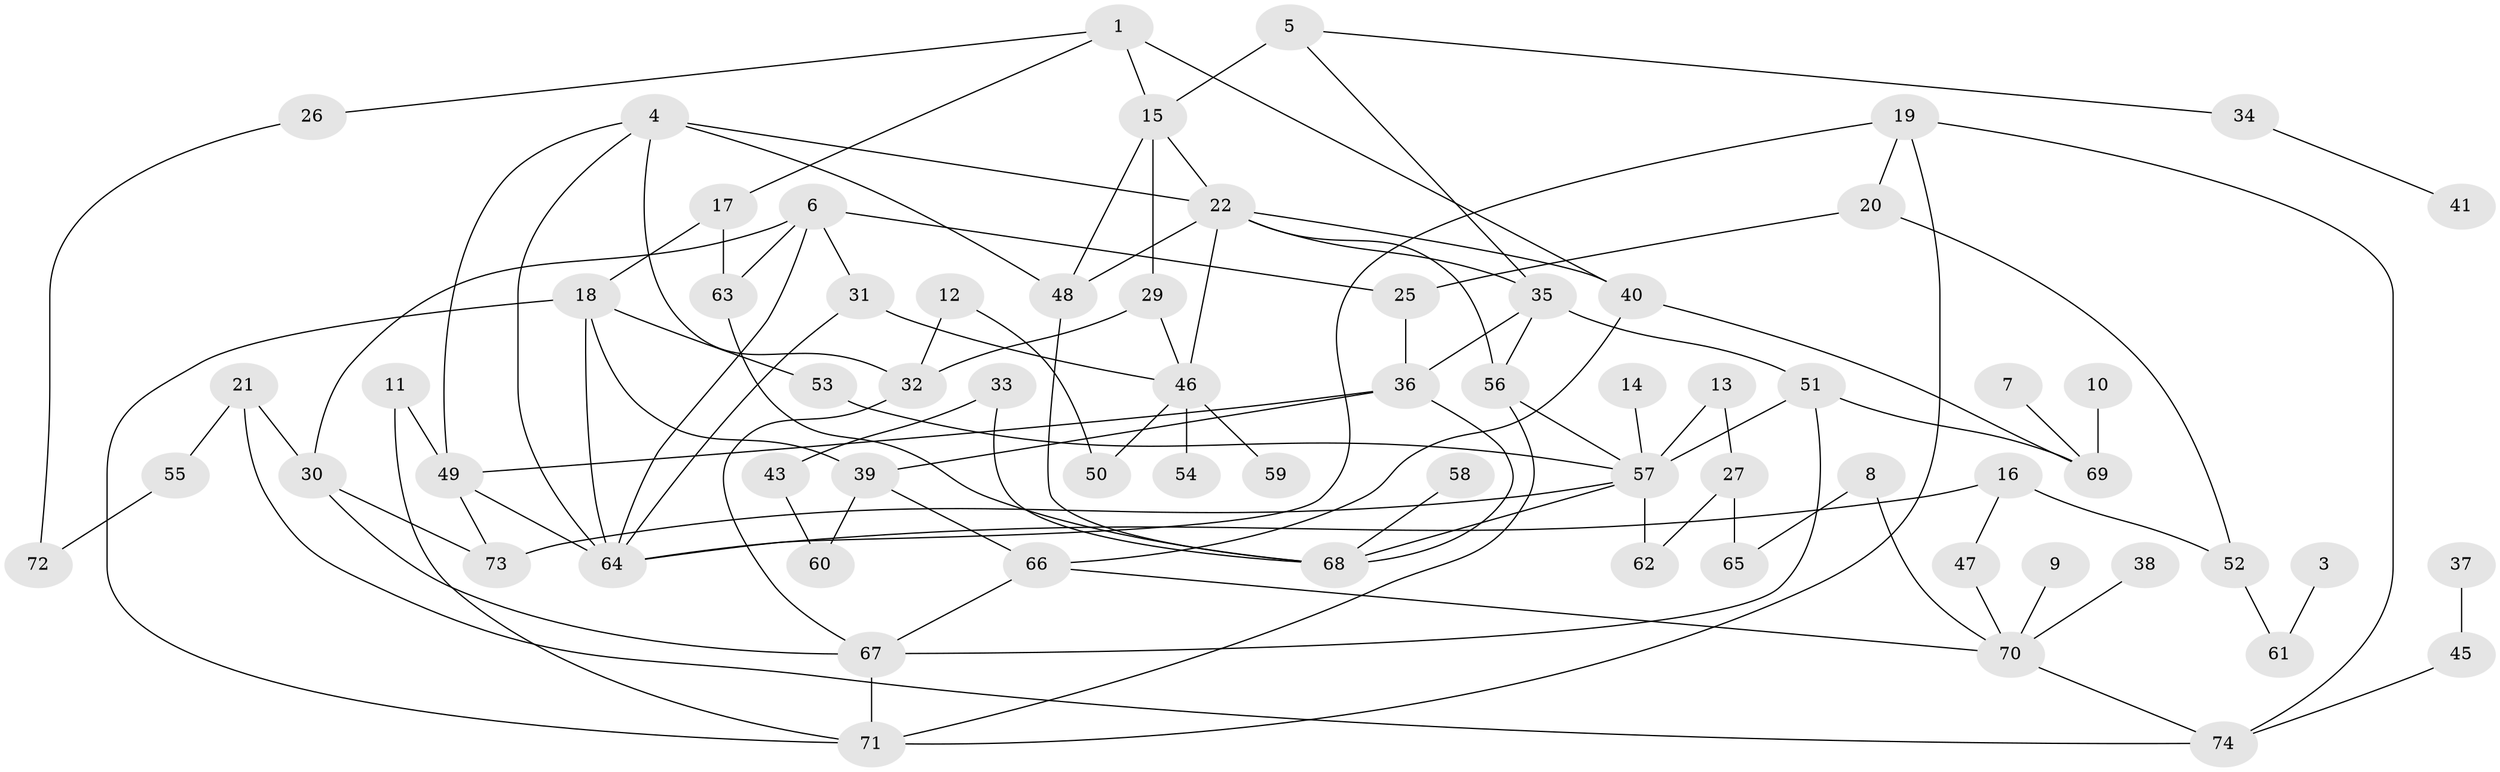 // original degree distribution, {4: 0.13333333333333333, 2: 0.2571428571428571, 3: 0.2761904761904762, 0: 0.047619047619047616, 1: 0.18095238095238095, 6: 0.0380952380952381, 5: 0.047619047619047616, 8: 0.009523809523809525, 7: 0.009523809523809525}
// Generated by graph-tools (version 1.1) at 2025/35/03/04/25 23:35:56]
// undirected, 68 vertices, 108 edges
graph export_dot {
  node [color=gray90,style=filled];
  1;
  3;
  4;
  5;
  6;
  7;
  8;
  9;
  10;
  11;
  12;
  13;
  14;
  15;
  16;
  17;
  18;
  19;
  20;
  21;
  22;
  25;
  26;
  27;
  29;
  30;
  31;
  32;
  33;
  34;
  35;
  36;
  37;
  38;
  39;
  40;
  41;
  43;
  45;
  46;
  47;
  48;
  49;
  50;
  51;
  52;
  53;
  54;
  55;
  56;
  57;
  58;
  59;
  60;
  61;
  62;
  63;
  64;
  65;
  66;
  67;
  68;
  69;
  70;
  71;
  72;
  73;
  74;
  1 -- 15 [weight=1.0];
  1 -- 17 [weight=1.0];
  1 -- 26 [weight=1.0];
  1 -- 40 [weight=1.0];
  3 -- 61 [weight=1.0];
  4 -- 22 [weight=1.0];
  4 -- 32 [weight=1.0];
  4 -- 48 [weight=1.0];
  4 -- 49 [weight=1.0];
  4 -- 64 [weight=1.0];
  5 -- 15 [weight=1.0];
  5 -- 34 [weight=1.0];
  5 -- 35 [weight=1.0];
  6 -- 25 [weight=1.0];
  6 -- 30 [weight=1.0];
  6 -- 31 [weight=1.0];
  6 -- 63 [weight=1.0];
  6 -- 64 [weight=1.0];
  7 -- 69 [weight=1.0];
  8 -- 65 [weight=1.0];
  8 -- 70 [weight=1.0];
  9 -- 70 [weight=1.0];
  10 -- 69 [weight=1.0];
  11 -- 49 [weight=1.0];
  11 -- 71 [weight=1.0];
  12 -- 32 [weight=2.0];
  12 -- 50 [weight=1.0];
  13 -- 27 [weight=1.0];
  13 -- 57 [weight=1.0];
  14 -- 57 [weight=1.0];
  15 -- 22 [weight=1.0];
  15 -- 29 [weight=1.0];
  15 -- 48 [weight=1.0];
  16 -- 47 [weight=1.0];
  16 -- 52 [weight=1.0];
  16 -- 64 [weight=1.0];
  17 -- 18 [weight=1.0];
  17 -- 63 [weight=1.0];
  18 -- 39 [weight=1.0];
  18 -- 53 [weight=1.0];
  18 -- 64 [weight=1.0];
  18 -- 71 [weight=1.0];
  19 -- 20 [weight=1.0];
  19 -- 64 [weight=1.0];
  19 -- 71 [weight=1.0];
  19 -- 74 [weight=1.0];
  20 -- 25 [weight=1.0];
  20 -- 52 [weight=1.0];
  21 -- 30 [weight=1.0];
  21 -- 55 [weight=1.0];
  21 -- 74 [weight=1.0];
  22 -- 35 [weight=1.0];
  22 -- 40 [weight=1.0];
  22 -- 46 [weight=1.0];
  22 -- 48 [weight=1.0];
  22 -- 56 [weight=1.0];
  25 -- 36 [weight=1.0];
  26 -- 72 [weight=1.0];
  27 -- 62 [weight=1.0];
  27 -- 65 [weight=1.0];
  29 -- 32 [weight=1.0];
  29 -- 46 [weight=1.0];
  30 -- 67 [weight=1.0];
  30 -- 73 [weight=1.0];
  31 -- 46 [weight=1.0];
  31 -- 64 [weight=1.0];
  32 -- 67 [weight=1.0];
  33 -- 43 [weight=1.0];
  33 -- 68 [weight=1.0];
  34 -- 41 [weight=1.0];
  35 -- 36 [weight=1.0];
  35 -- 51 [weight=1.0];
  35 -- 56 [weight=1.0];
  36 -- 39 [weight=1.0];
  36 -- 49 [weight=1.0];
  36 -- 68 [weight=1.0];
  37 -- 45 [weight=1.0];
  38 -- 70 [weight=1.0];
  39 -- 60 [weight=1.0];
  39 -- 66 [weight=1.0];
  40 -- 66 [weight=1.0];
  40 -- 69 [weight=1.0];
  43 -- 60 [weight=1.0];
  45 -- 74 [weight=1.0];
  46 -- 50 [weight=1.0];
  46 -- 54 [weight=1.0];
  46 -- 59 [weight=1.0];
  47 -- 70 [weight=1.0];
  48 -- 68 [weight=1.0];
  49 -- 64 [weight=1.0];
  49 -- 73 [weight=1.0];
  51 -- 57 [weight=1.0];
  51 -- 67 [weight=1.0];
  51 -- 69 [weight=1.0];
  52 -- 61 [weight=1.0];
  53 -- 57 [weight=1.0];
  55 -- 72 [weight=1.0];
  56 -- 57 [weight=1.0];
  56 -- 71 [weight=1.0];
  57 -- 62 [weight=1.0];
  57 -- 68 [weight=1.0];
  57 -- 73 [weight=1.0];
  58 -- 68 [weight=1.0];
  63 -- 68 [weight=1.0];
  66 -- 67 [weight=1.0];
  66 -- 70 [weight=1.0];
  67 -- 71 [weight=1.0];
  70 -- 74 [weight=1.0];
}
